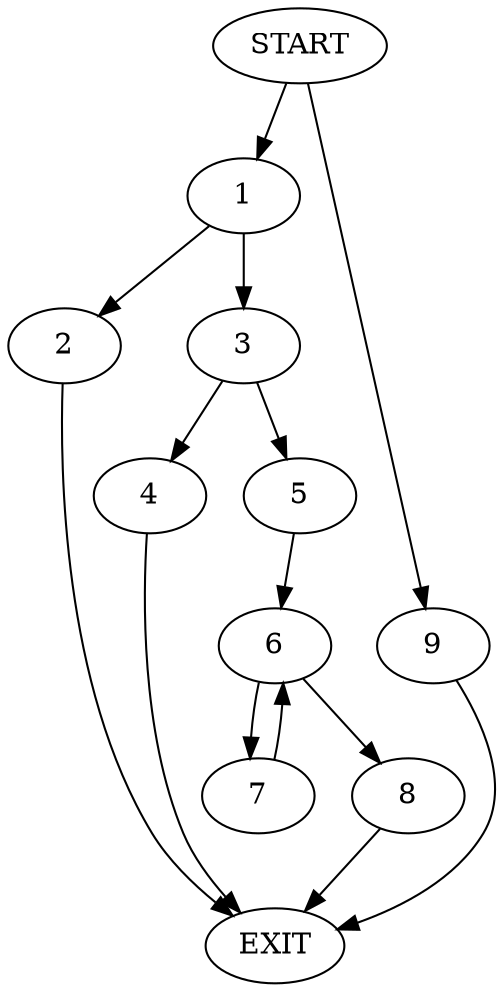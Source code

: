 digraph {
0 [label="START"]
10 [label="EXIT"]
0 -> 1
1 -> 2
1 -> 3
3 -> 4
3 -> 5
2 -> 10
5 -> 6
4 -> 10
6 -> 7
6 -> 8
7 -> 6
8 -> 10
0 -> 9
9 -> 10
}
